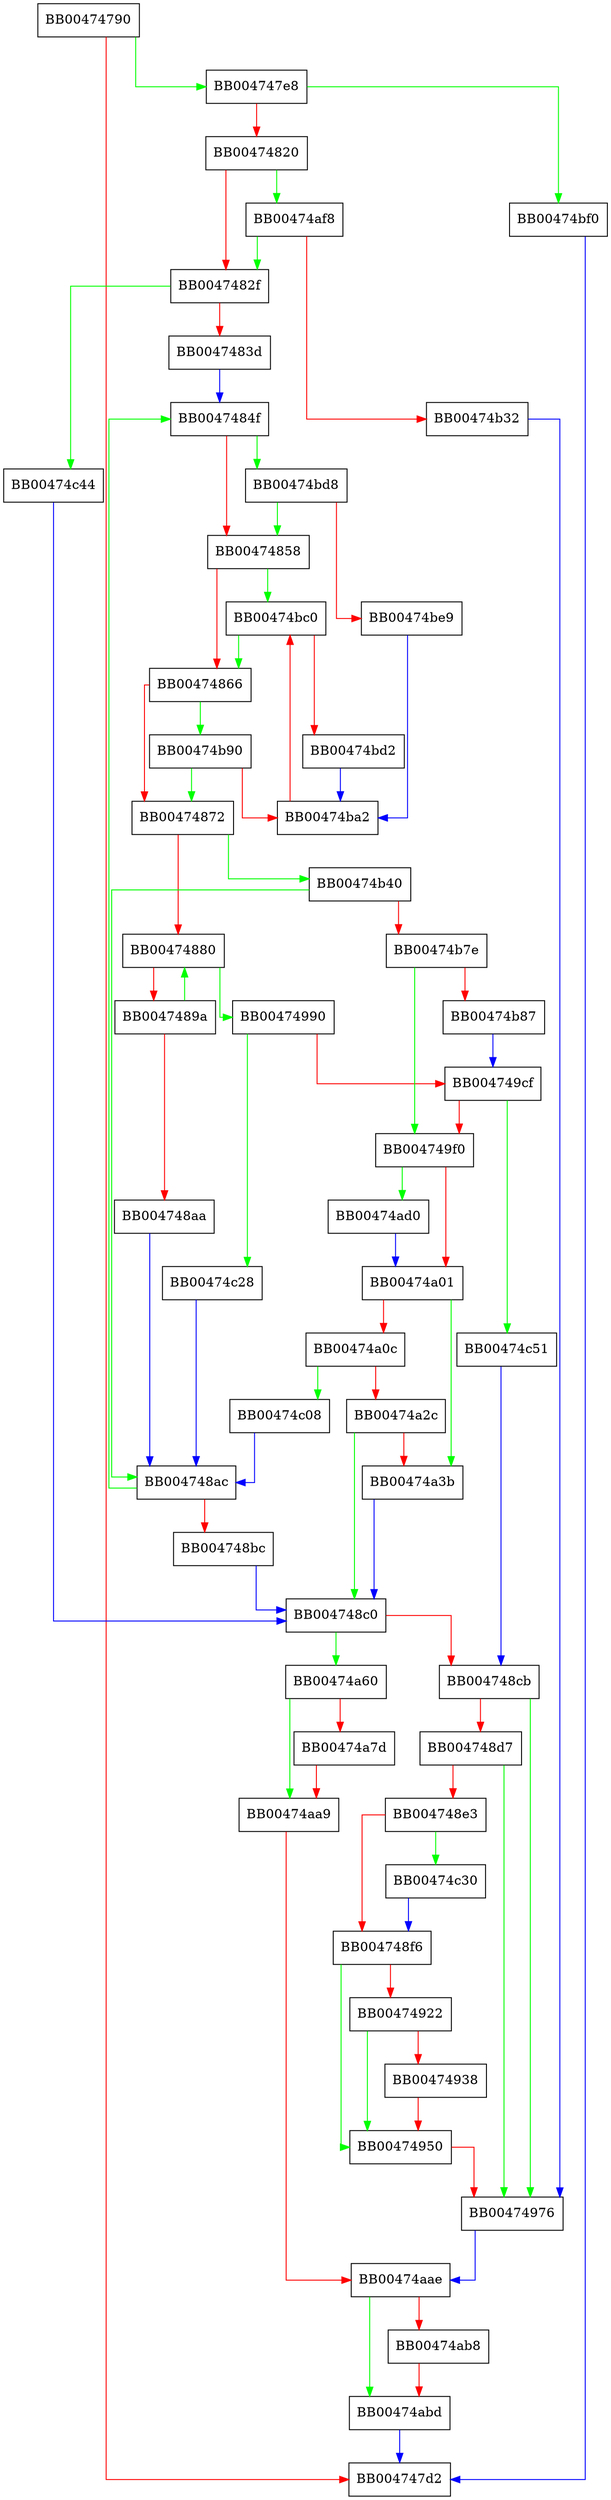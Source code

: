 digraph init_client {
  node [shape="box"];
  graph [splines=ortho];
  BB00474790 -> BB004747e8 [color="green"];
  BB00474790 -> BB004747d2 [color="red"];
  BB004747e8 -> BB00474bf0 [color="green"];
  BB004747e8 -> BB00474820 [color="red"];
  BB00474820 -> BB00474af8 [color="green"];
  BB00474820 -> BB0047482f [color="red"];
  BB0047482f -> BB00474c44 [color="green"];
  BB0047482f -> BB0047483d [color="red"];
  BB0047483d -> BB0047484f [color="blue"];
  BB0047484f -> BB00474bd8 [color="green"];
  BB0047484f -> BB00474858 [color="red"];
  BB00474858 -> BB00474bc0 [color="green"];
  BB00474858 -> BB00474866 [color="red"];
  BB00474866 -> BB00474b90 [color="green"];
  BB00474866 -> BB00474872 [color="red"];
  BB00474872 -> BB00474b40 [color="green"];
  BB00474872 -> BB00474880 [color="red"];
  BB00474880 -> BB00474990 [color="green"];
  BB00474880 -> BB0047489a [color="red"];
  BB0047489a -> BB00474880 [color="green"];
  BB0047489a -> BB004748aa [color="red"];
  BB004748aa -> BB004748ac [color="blue"];
  BB004748ac -> BB0047484f [color="green"];
  BB004748ac -> BB004748bc [color="red"];
  BB004748bc -> BB004748c0 [color="blue"];
  BB004748c0 -> BB00474a60 [color="green"];
  BB004748c0 -> BB004748cb [color="red"];
  BB004748cb -> BB00474976 [color="green"];
  BB004748cb -> BB004748d7 [color="red"];
  BB004748d7 -> BB00474976 [color="green"];
  BB004748d7 -> BB004748e3 [color="red"];
  BB004748e3 -> BB00474c30 [color="green"];
  BB004748e3 -> BB004748f6 [color="red"];
  BB004748f6 -> BB00474950 [color="green"];
  BB004748f6 -> BB00474922 [color="red"];
  BB00474922 -> BB00474950 [color="green"];
  BB00474922 -> BB00474938 [color="red"];
  BB00474938 -> BB00474950 [color="red"];
  BB00474950 -> BB00474976 [color="red"];
  BB00474976 -> BB00474aae [color="blue"];
  BB00474990 -> BB00474c28 [color="green"];
  BB00474990 -> BB004749cf [color="red"];
  BB004749cf -> BB00474c51 [color="green"];
  BB004749cf -> BB004749f0 [color="red"];
  BB004749f0 -> BB00474ad0 [color="green"];
  BB004749f0 -> BB00474a01 [color="red"];
  BB00474a01 -> BB00474a3b [color="green"];
  BB00474a01 -> BB00474a0c [color="red"];
  BB00474a0c -> BB00474c08 [color="green"];
  BB00474a0c -> BB00474a2c [color="red"];
  BB00474a2c -> BB004748c0 [color="green"];
  BB00474a2c -> BB00474a3b [color="red"];
  BB00474a3b -> BB004748c0 [color="blue"];
  BB00474a60 -> BB00474aa9 [color="green"];
  BB00474a60 -> BB00474a7d [color="red"];
  BB00474a7d -> BB00474aa9 [color="red"];
  BB00474aa9 -> BB00474aae [color="red"];
  BB00474aae -> BB00474abd [color="green"];
  BB00474aae -> BB00474ab8 [color="red"];
  BB00474ab8 -> BB00474abd [color="red"];
  BB00474abd -> BB004747d2 [color="blue"];
  BB00474ad0 -> BB00474a01 [color="blue"];
  BB00474af8 -> BB0047482f [color="green"];
  BB00474af8 -> BB00474b32 [color="red"];
  BB00474b32 -> BB00474976 [color="blue"];
  BB00474b40 -> BB004748ac [color="green"];
  BB00474b40 -> BB00474b7e [color="red"];
  BB00474b7e -> BB004749f0 [color="green"];
  BB00474b7e -> BB00474b87 [color="red"];
  BB00474b87 -> BB004749cf [color="blue"];
  BB00474b90 -> BB00474872 [color="green"];
  BB00474b90 -> BB00474ba2 [color="red"];
  BB00474ba2 -> BB00474bc0 [color="red"];
  BB00474bc0 -> BB00474866 [color="green"];
  BB00474bc0 -> BB00474bd2 [color="red"];
  BB00474bd2 -> BB00474ba2 [color="blue"];
  BB00474bd8 -> BB00474858 [color="green"];
  BB00474bd8 -> BB00474be9 [color="red"];
  BB00474be9 -> BB00474ba2 [color="blue"];
  BB00474bf0 -> BB004747d2 [color="blue"];
  BB00474c08 -> BB004748ac [color="blue"];
  BB00474c28 -> BB004748ac [color="blue"];
  BB00474c30 -> BB004748f6 [color="blue"];
  BB00474c44 -> BB004748c0 [color="blue"];
  BB00474c51 -> BB004748cb [color="blue"];
}